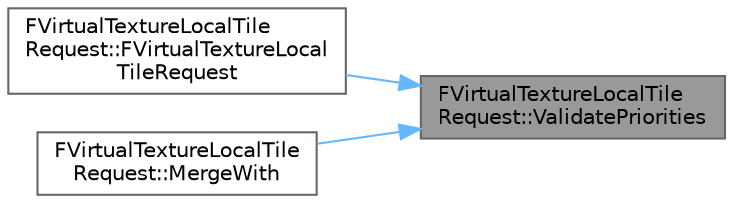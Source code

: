digraph "FVirtualTextureLocalTileRequest::ValidatePriorities"
{
 // INTERACTIVE_SVG=YES
 // LATEX_PDF_SIZE
  bgcolor="transparent";
  edge [fontname=Helvetica,fontsize=10,labelfontname=Helvetica,labelfontsize=10];
  node [fontname=Helvetica,fontsize=10,shape=box,height=0.2,width=0.4];
  rankdir="RL";
  Node1 [id="Node000001",label="FVirtualTextureLocalTile\lRequest::ValidatePriorities",height=0.2,width=0.4,color="gray40", fillcolor="grey60", style="filled", fontcolor="black",tooltip=" "];
  Node1 -> Node2 [id="edge1_Node000001_Node000002",dir="back",color="steelblue1",style="solid",tooltip=" "];
  Node2 [id="Node000002",label="FVirtualTextureLocalTile\lRequest::FVirtualTextureLocal\lTileRequest",height=0.2,width=0.4,color="grey40", fillcolor="white", style="filled",URL="$df/de0/unionFVirtualTextureLocalTileRequest.html#ab8debbdac6d3ca8602ae533aa1895bf0",tooltip=" "];
  Node1 -> Node3 [id="edge2_Node000001_Node000003",dir="back",color="steelblue1",style="solid",tooltip=" "];
  Node3 [id="Node000003",label="FVirtualTextureLocalTile\lRequest::MergeWith",height=0.2,width=0.4,color="grey40", fillcolor="white", style="filled",URL="$df/de0/unionFVirtualTextureLocalTileRequest.html#a90f5718b05bcfb2ff0b05dc2e24c6c82",tooltip=" "];
}

